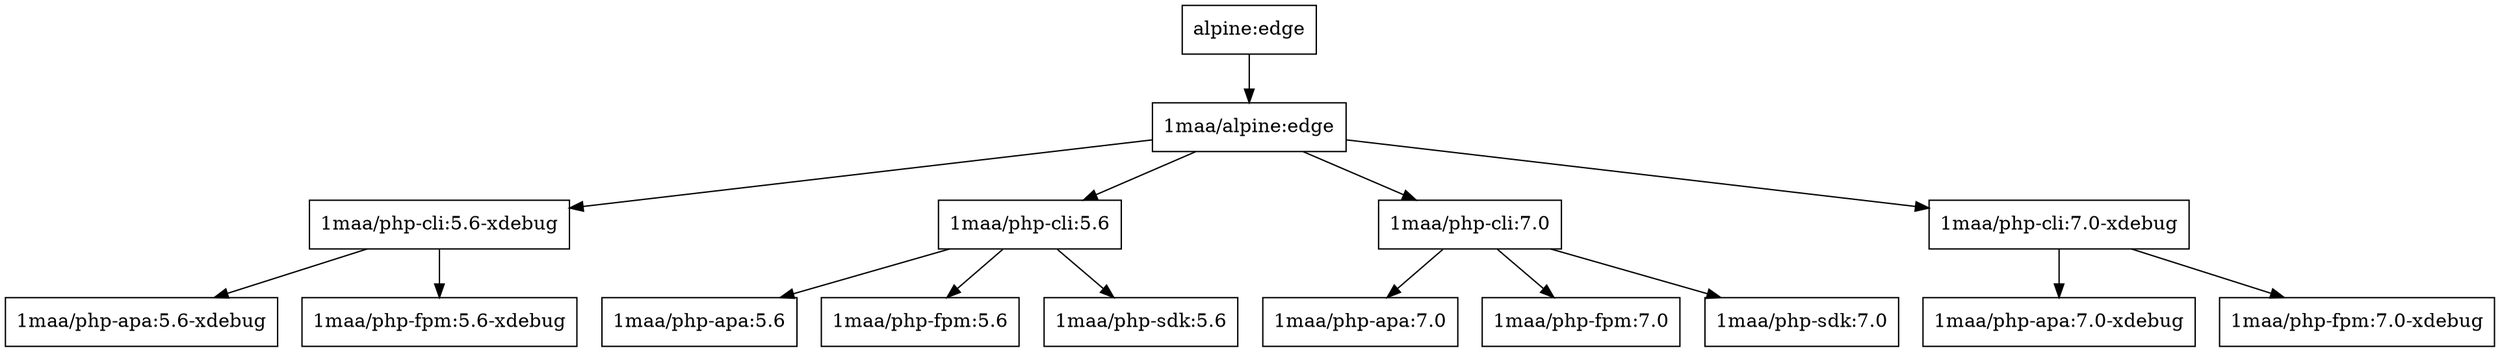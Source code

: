 digraph G {
    node [shape="box"];
    "alpine:edge" -> "1maa/alpine:edge";
    "1maa/alpine:edge" -> "1maa/php-cli:5.6-xdebug", "1maa/php-cli:5.6", "1maa/php-cli:7.0", "1maa/php-cli:7.0-xdebug";
    "1maa/php-cli:5.6" -> "1maa/php-apa:5.6", "1maa/php-fpm:5.6", "1maa/php-sdk:5.6";
    "1maa/php-cli:7.0" -> "1maa/php-apa:7.0", "1maa/php-fpm:7.0", "1maa/php-sdk:7.0";
    "1maa/php-cli:5.6-xdebug" -> "1maa/php-apa:5.6-xdebug", "1maa/php-fpm:5.6-xdebug";
    "1maa/php-cli:7.0-xdebug" -> "1maa/php-apa:7.0-xdebug", "1maa/php-fpm:7.0-xdebug";
}
